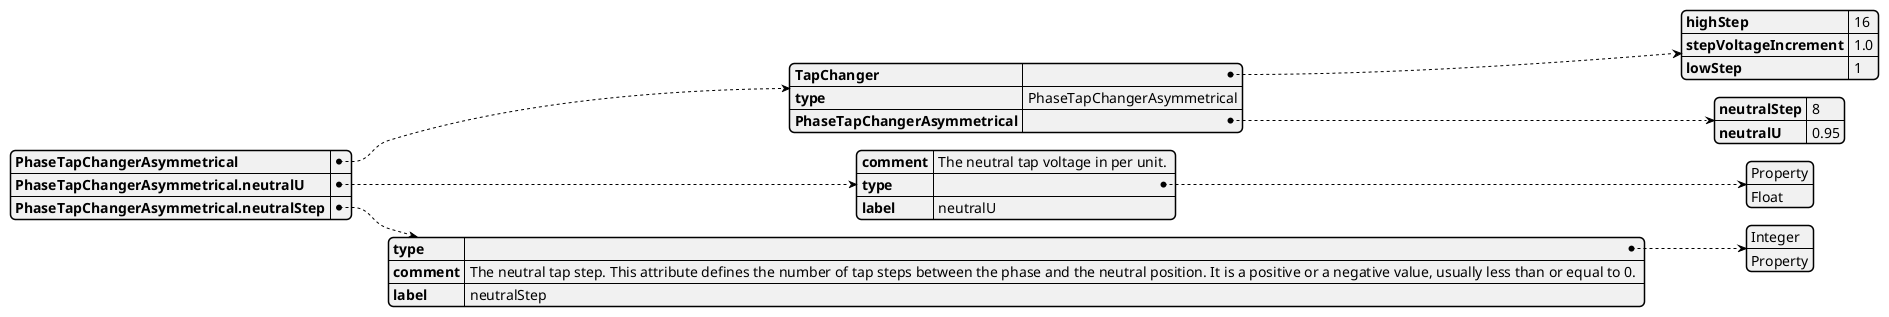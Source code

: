 @startjson
{
  "PhaseTapChangerAsymmetrical": {
    "TapChanger": {
      "highStep": "16",
      "stepVoltageIncrement": "1.0",
      "lowStep": "1"
    },
    "type": "PhaseTapChangerAsymmetrical",
    "PhaseTapChangerAsymmetrical": {
      "neutralStep": "8",
      "neutralU": "0.95"
    }
  },
  "PhaseTapChangerAsymmetrical.neutralU": {
    "comment": "The neutral tap voltage in per unit. ",
    "type": [
      "Property",
      "Float"
    ],
    "label": "neutralU"
  },
  "PhaseTapChangerAsymmetrical.neutralStep": {
    "type": [
      "Integer",
      "Property"
    ],
    "comment": "The neutral tap step. This attribute defines the number of tap steps between the phase and the neutral position. It is a positive or a negative value, usually less than or equal to 0. ",
    "label": "neutralStep"
  }
}
@endjson
